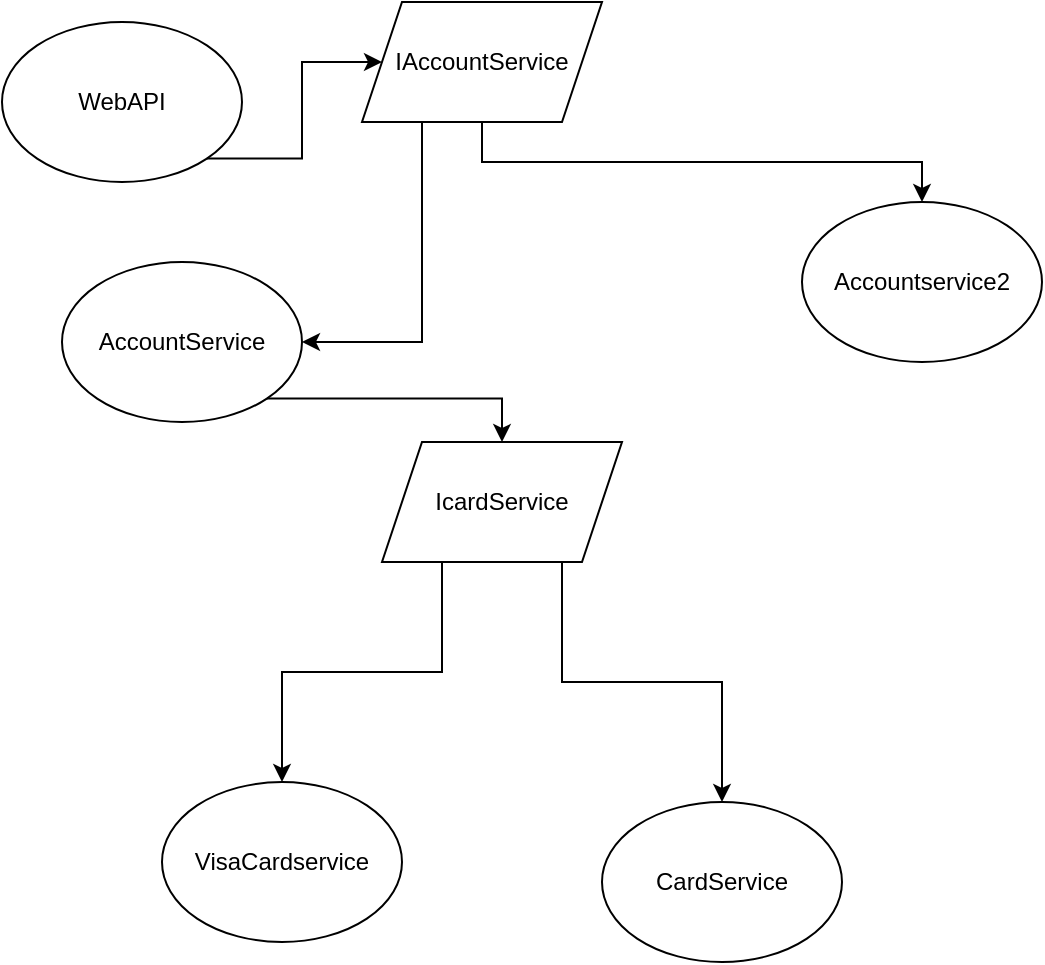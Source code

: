 <mxfile version="26.1.0">
  <diagram name="Page-1" id="rGWjmU5jaFcFK-_PyPep">
    <mxGraphModel dx="788" dy="581" grid="1" gridSize="10" guides="1" tooltips="1" connect="1" arrows="1" fold="1" page="1" pageScale="1" pageWidth="827" pageHeight="1169" math="0" shadow="0">
      <root>
        <mxCell id="0" />
        <mxCell id="1" parent="0" />
        <mxCell id="Hz-sClQAhIOc4GMUWwWl-1" value="WebAPI" style="ellipse;whiteSpace=wrap;html=1;" vertex="1" parent="1">
          <mxGeometry x="30" y="30" width="120" height="80" as="geometry" />
        </mxCell>
        <mxCell id="Hz-sClQAhIOc4GMUWwWl-14" style="edgeStyle=orthogonalEdgeStyle;rounded=0;orthogonalLoop=1;jettySize=auto;html=1;exitX=1;exitY=1;exitDx=0;exitDy=0;entryX=0.5;entryY=0;entryDx=0;entryDy=0;" edge="1" parent="1" source="Hz-sClQAhIOc4GMUWwWl-2" target="Hz-sClQAhIOc4GMUWwWl-13">
          <mxGeometry relative="1" as="geometry" />
        </mxCell>
        <mxCell id="Hz-sClQAhIOc4GMUWwWl-2" value="AccountService" style="ellipse;whiteSpace=wrap;html=1;" vertex="1" parent="1">
          <mxGeometry x="60" y="150" width="120" height="80" as="geometry" />
        </mxCell>
        <mxCell id="Hz-sClQAhIOc4GMUWwWl-3" value="CardService" style="ellipse;whiteSpace=wrap;html=1;" vertex="1" parent="1">
          <mxGeometry x="330" y="420" width="120" height="80" as="geometry" />
        </mxCell>
        <mxCell id="Hz-sClQAhIOc4GMUWwWl-4" value="VisaCardservice" style="ellipse;whiteSpace=wrap;html=1;" vertex="1" parent="1">
          <mxGeometry x="110" y="410" width="120" height="80" as="geometry" />
        </mxCell>
        <mxCell id="Hz-sClQAhIOc4GMUWwWl-5" value="Accountservice2" style="ellipse;whiteSpace=wrap;html=1;" vertex="1" parent="1">
          <mxGeometry x="430" y="120" width="120" height="80" as="geometry" />
        </mxCell>
        <mxCell id="Hz-sClQAhIOc4GMUWwWl-6" style="edgeStyle=orthogonalEdgeStyle;rounded=0;orthogonalLoop=1;jettySize=auto;html=1;exitX=1;exitY=1;exitDx=0;exitDy=0;entryX=0;entryY=0.5;entryDx=0;entryDy=0;" edge="1" parent="1" source="Hz-sClQAhIOc4GMUWwWl-1" target="Hz-sClQAhIOc4GMUWwWl-10">
          <mxGeometry relative="1" as="geometry" />
        </mxCell>
        <mxCell id="Hz-sClQAhIOc4GMUWwWl-11" style="edgeStyle=orthogonalEdgeStyle;rounded=0;orthogonalLoop=1;jettySize=auto;html=1;exitX=0.5;exitY=1;exitDx=0;exitDy=0;" edge="1" parent="1" source="Hz-sClQAhIOc4GMUWwWl-10" target="Hz-sClQAhIOc4GMUWwWl-5">
          <mxGeometry relative="1" as="geometry" />
        </mxCell>
        <mxCell id="Hz-sClQAhIOc4GMUWwWl-12" style="edgeStyle=orthogonalEdgeStyle;rounded=0;orthogonalLoop=1;jettySize=auto;html=1;exitX=0.25;exitY=1;exitDx=0;exitDy=0;entryX=1;entryY=0.5;entryDx=0;entryDy=0;" edge="1" parent="1" source="Hz-sClQAhIOc4GMUWwWl-10" target="Hz-sClQAhIOc4GMUWwWl-2">
          <mxGeometry relative="1" as="geometry" />
        </mxCell>
        <mxCell id="Hz-sClQAhIOc4GMUWwWl-10" value="IAccountService" style="shape=parallelogram;perimeter=parallelogramPerimeter;whiteSpace=wrap;html=1;fixedSize=1;" vertex="1" parent="1">
          <mxGeometry x="210" y="20" width="120" height="60" as="geometry" />
        </mxCell>
        <mxCell id="Hz-sClQAhIOc4GMUWwWl-15" style="edgeStyle=orthogonalEdgeStyle;rounded=0;orthogonalLoop=1;jettySize=auto;html=1;exitX=0.25;exitY=1;exitDx=0;exitDy=0;entryX=0.5;entryY=0;entryDx=0;entryDy=0;" edge="1" parent="1" source="Hz-sClQAhIOc4GMUWwWl-13" target="Hz-sClQAhIOc4GMUWwWl-4">
          <mxGeometry relative="1" as="geometry" />
        </mxCell>
        <mxCell id="Hz-sClQAhIOc4GMUWwWl-16" style="edgeStyle=orthogonalEdgeStyle;rounded=0;orthogonalLoop=1;jettySize=auto;html=1;exitX=0.75;exitY=1;exitDx=0;exitDy=0;entryX=0.5;entryY=0;entryDx=0;entryDy=0;" edge="1" parent="1" source="Hz-sClQAhIOc4GMUWwWl-13" target="Hz-sClQAhIOc4GMUWwWl-3">
          <mxGeometry relative="1" as="geometry" />
        </mxCell>
        <mxCell id="Hz-sClQAhIOc4GMUWwWl-13" value="IcardService" style="shape=parallelogram;perimeter=parallelogramPerimeter;whiteSpace=wrap;html=1;fixedSize=1;" vertex="1" parent="1">
          <mxGeometry x="220" y="240" width="120" height="60" as="geometry" />
        </mxCell>
      </root>
    </mxGraphModel>
  </diagram>
</mxfile>
